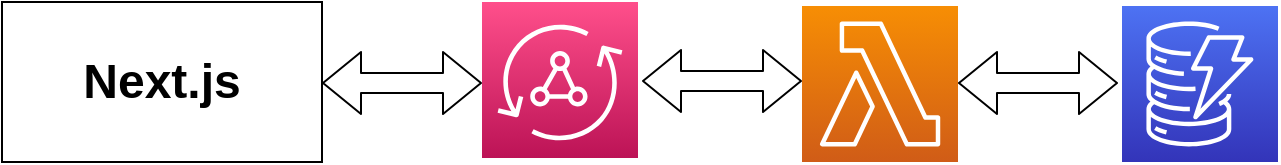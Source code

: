 <mxfile>
    <diagram id="nJvKJkT_f-X30NAUSZp_" name="Page-1">
        <mxGraphModel dx="1406" dy="852" grid="1" gridSize="10" guides="1" tooltips="1" connect="1" arrows="1" fold="1" page="1" pageScale="1" pageWidth="850" pageHeight="1100" math="0" shadow="0">
            <root>
                <mxCell id="0"/>
                <mxCell id="1" parent="0"/>
                <mxCell id="2" value="&lt;font style=&quot;font-size: 24px&quot;&gt;&lt;b&gt;Next.js&lt;/b&gt;&lt;/font&gt;" style="rounded=0;whiteSpace=wrap;html=1;" vertex="1" parent="1">
                    <mxGeometry x="40" y="280" width="160" height="80" as="geometry"/>
                </mxCell>
                <mxCell id="3" value="" style="sketch=0;points=[[0,0,0],[0.25,0,0],[0.5,0,0],[0.75,0,0],[1,0,0],[0,1,0],[0.25,1,0],[0.5,1,0],[0.75,1,0],[1,1,0],[0,0.25,0],[0,0.5,0],[0,0.75,0],[1,0.25,0],[1,0.5,0],[1,0.75,0]];outlineConnect=0;fontColor=#232F3E;gradientColor=#FF4F8B;gradientDirection=north;fillColor=#BC1356;strokeColor=#ffffff;dashed=0;verticalLabelPosition=bottom;verticalAlign=top;align=center;html=1;fontSize=12;fontStyle=0;aspect=fixed;shape=mxgraph.aws4.resourceIcon;resIcon=mxgraph.aws4.appsync;" vertex="1" parent="1">
                    <mxGeometry x="280" y="280" width="78" height="78" as="geometry"/>
                </mxCell>
                <mxCell id="4" value="" style="sketch=0;points=[[0,0,0],[0.25,0,0],[0.5,0,0],[0.75,0,0],[1,0,0],[0,1,0],[0.25,1,0],[0.5,1,0],[0.75,1,0],[1,1,0],[0,0.25,0],[0,0.5,0],[0,0.75,0],[1,0.25,0],[1,0.5,0],[1,0.75,0]];outlineConnect=0;fontColor=#232F3E;gradientColor=#F78E04;gradientDirection=north;fillColor=#D05C17;strokeColor=#ffffff;dashed=0;verticalLabelPosition=bottom;verticalAlign=top;align=center;html=1;fontSize=12;fontStyle=0;aspect=fixed;shape=mxgraph.aws4.resourceIcon;resIcon=mxgraph.aws4.lambda;" vertex="1" parent="1">
                    <mxGeometry x="440" y="282" width="78" height="78" as="geometry"/>
                </mxCell>
                <mxCell id="5" value="" style="sketch=0;points=[[0,0,0],[0.25,0,0],[0.5,0,0],[0.75,0,0],[1,0,0],[0,1,0],[0.25,1,0],[0.5,1,0],[0.75,1,0],[1,1,0],[0,0.25,0],[0,0.5,0],[0,0.75,0],[1,0.25,0],[1,0.5,0],[1,0.75,0]];outlineConnect=0;fontColor=#232F3E;gradientColor=#4D72F3;gradientDirection=north;fillColor=#3334B9;strokeColor=#ffffff;dashed=0;verticalLabelPosition=bottom;verticalAlign=top;align=center;html=1;fontSize=12;fontStyle=0;aspect=fixed;shape=mxgraph.aws4.resourceIcon;resIcon=mxgraph.aws4.dynamodb;" vertex="1" parent="1">
                    <mxGeometry x="600" y="282" width="78" height="78" as="geometry"/>
                </mxCell>
                <mxCell id="6" value="" style="shape=flexArrow;endArrow=classic;startArrow=classic;html=1;fontSize=24;" edge="1" parent="1">
                    <mxGeometry width="100" height="100" relative="1" as="geometry">
                        <mxPoint x="200" y="320.5" as="sourcePoint"/>
                        <mxPoint x="280" y="320.5" as="targetPoint"/>
                    </mxGeometry>
                </mxCell>
                <mxCell id="7" value="" style="shape=flexArrow;endArrow=classic;startArrow=classic;html=1;fontSize=24;" edge="1" parent="1">
                    <mxGeometry width="100" height="100" relative="1" as="geometry">
                        <mxPoint x="360" y="319.5" as="sourcePoint"/>
                        <mxPoint x="440" y="319.5" as="targetPoint"/>
                    </mxGeometry>
                </mxCell>
                <mxCell id="8" value="" style="shape=flexArrow;endArrow=classic;startArrow=classic;html=1;fontSize=24;" edge="1" parent="1">
                    <mxGeometry width="100" height="100" relative="1" as="geometry">
                        <mxPoint x="518" y="320.5" as="sourcePoint"/>
                        <mxPoint x="598" y="320.5" as="targetPoint"/>
                    </mxGeometry>
                </mxCell>
            </root>
        </mxGraphModel>
    </diagram>
</mxfile>